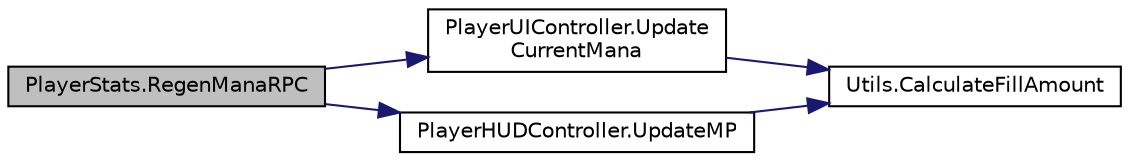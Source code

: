 digraph "PlayerStats.RegenManaRPC"
{
 // INTERACTIVE_SVG=YES
 // LATEX_PDF_SIZE
  edge [fontname="Helvetica",fontsize="10",labelfontname="Helvetica",labelfontsize="10"];
  node [fontname="Helvetica",fontsize="10",shape=record];
  rankdir="LR";
  Node1 [label="PlayerStats.RegenManaRPC",height=0.2,width=0.4,color="black", fillcolor="grey75", style="filled", fontcolor="black",tooltip=" "];
  Node1 -> Node2 [color="midnightblue",fontsize="10",style="solid",fontname="Helvetica"];
  Node2 [label="PlayerUIController.Update\lCurrentMana",height=0.2,width=0.4,color="black", fillcolor="white", style="filled",URL="$class_player_u_i_controller.html#ac7bf7455ce00b144f6a1678e524819b2",tooltip="Sets the current MP value to the Image."];
  Node2 -> Node3 [color="midnightblue",fontsize="10",style="solid",fontname="Helvetica"];
  Node3 [label="Utils.CalculateFillAmount",height=0.2,width=0.4,color="black", fillcolor="white", style="filled",URL="$class_utils.html#a459472171f68c903c975020cc5b02fee",tooltip="Calculates the actual normalized fill amount for the image."];
  Node1 -> Node4 [color="midnightblue",fontsize="10",style="solid",fontname="Helvetica"];
  Node4 [label="PlayerHUDController.UpdateMP",height=0.2,width=0.4,color="black", fillcolor="white", style="filled",URL="$class_player_h_u_d_controller.html#a09d27238c0e659b8f98828367c7622ba",tooltip=" "];
  Node4 -> Node3 [color="midnightblue",fontsize="10",style="solid",fontname="Helvetica"];
}
